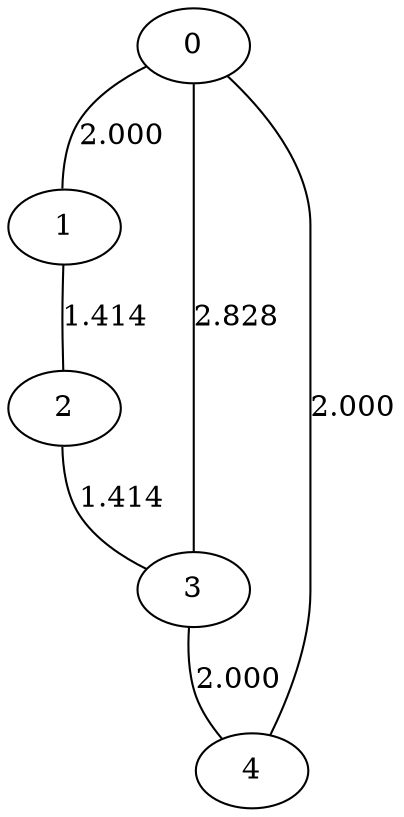 graph graph1{
	size = "10,10";
	0--1 [label="2.000"];
	0--3 [label="2.828"];
	0--4 [label="2.000"];
	1--2 [label="1.414"];
	2--3 [label="1.414"];
	3--4 [label="2.000"];
}